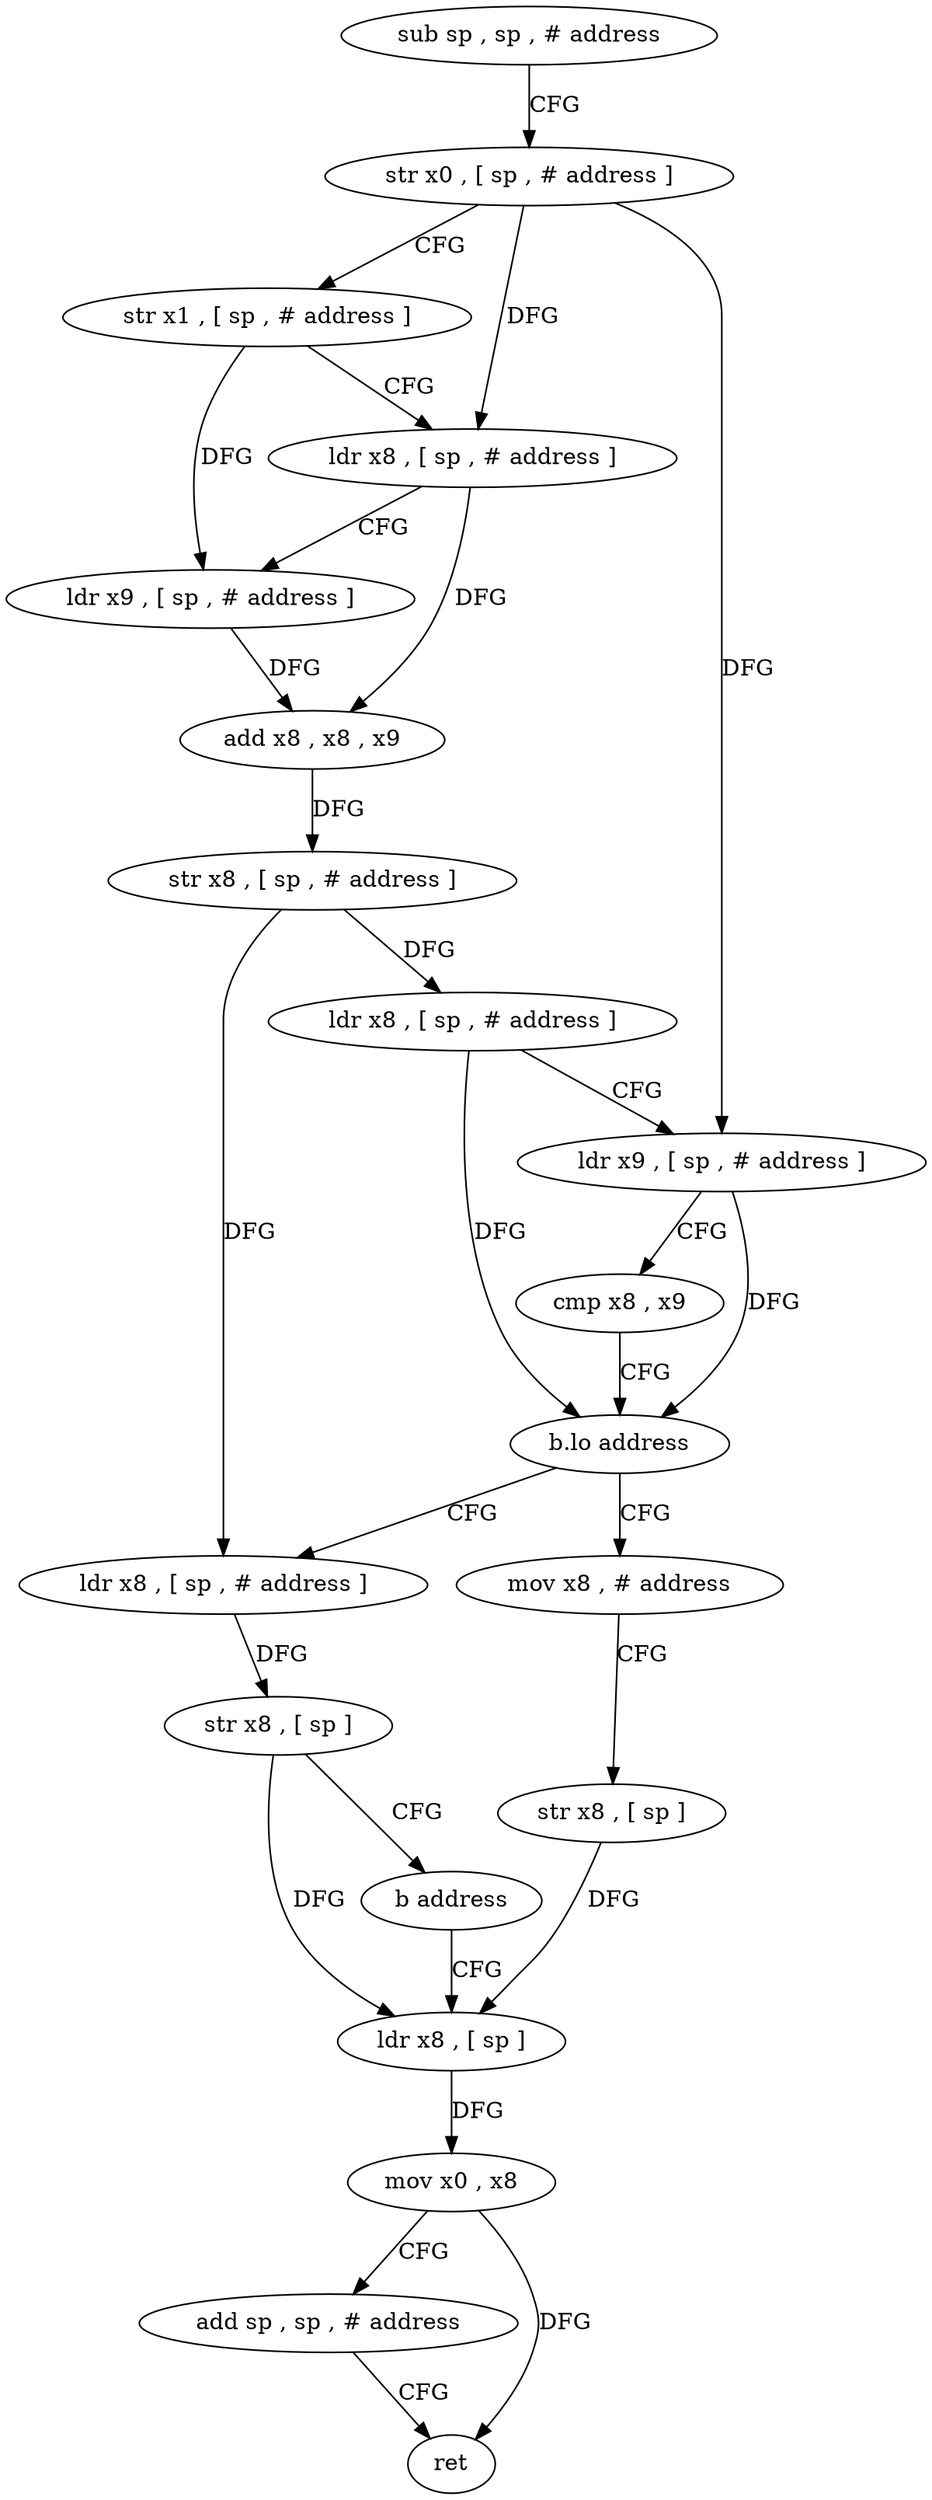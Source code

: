 digraph "func" {
"4243256" [label = "sub sp , sp , # address" ]
"4243260" [label = "str x0 , [ sp , # address ]" ]
"4243264" [label = "str x1 , [ sp , # address ]" ]
"4243268" [label = "ldr x8 , [ sp , # address ]" ]
"4243272" [label = "ldr x9 , [ sp , # address ]" ]
"4243276" [label = "add x8 , x8 , x9" ]
"4243280" [label = "str x8 , [ sp , # address ]" ]
"4243284" [label = "ldr x8 , [ sp , # address ]" ]
"4243288" [label = "ldr x9 , [ sp , # address ]" ]
"4243292" [label = "cmp x8 , x9" ]
"4243296" [label = "b.lo address" ]
"4243312" [label = "mov x8 , # address" ]
"4243300" [label = "ldr x8 , [ sp , # address ]" ]
"4243316" [label = "str x8 , [ sp ]" ]
"4243320" [label = "ldr x8 , [ sp ]" ]
"4243304" [label = "str x8 , [ sp ]" ]
"4243308" [label = "b address" ]
"4243324" [label = "mov x0 , x8" ]
"4243328" [label = "add sp , sp , # address" ]
"4243332" [label = "ret" ]
"4243256" -> "4243260" [ label = "CFG" ]
"4243260" -> "4243264" [ label = "CFG" ]
"4243260" -> "4243268" [ label = "DFG" ]
"4243260" -> "4243288" [ label = "DFG" ]
"4243264" -> "4243268" [ label = "CFG" ]
"4243264" -> "4243272" [ label = "DFG" ]
"4243268" -> "4243272" [ label = "CFG" ]
"4243268" -> "4243276" [ label = "DFG" ]
"4243272" -> "4243276" [ label = "DFG" ]
"4243276" -> "4243280" [ label = "DFG" ]
"4243280" -> "4243284" [ label = "DFG" ]
"4243280" -> "4243300" [ label = "DFG" ]
"4243284" -> "4243288" [ label = "CFG" ]
"4243284" -> "4243296" [ label = "DFG" ]
"4243288" -> "4243292" [ label = "CFG" ]
"4243288" -> "4243296" [ label = "DFG" ]
"4243292" -> "4243296" [ label = "CFG" ]
"4243296" -> "4243312" [ label = "CFG" ]
"4243296" -> "4243300" [ label = "CFG" ]
"4243312" -> "4243316" [ label = "CFG" ]
"4243300" -> "4243304" [ label = "DFG" ]
"4243316" -> "4243320" [ label = "DFG" ]
"4243320" -> "4243324" [ label = "DFG" ]
"4243304" -> "4243308" [ label = "CFG" ]
"4243304" -> "4243320" [ label = "DFG" ]
"4243308" -> "4243320" [ label = "CFG" ]
"4243324" -> "4243328" [ label = "CFG" ]
"4243324" -> "4243332" [ label = "DFG" ]
"4243328" -> "4243332" [ label = "CFG" ]
}
